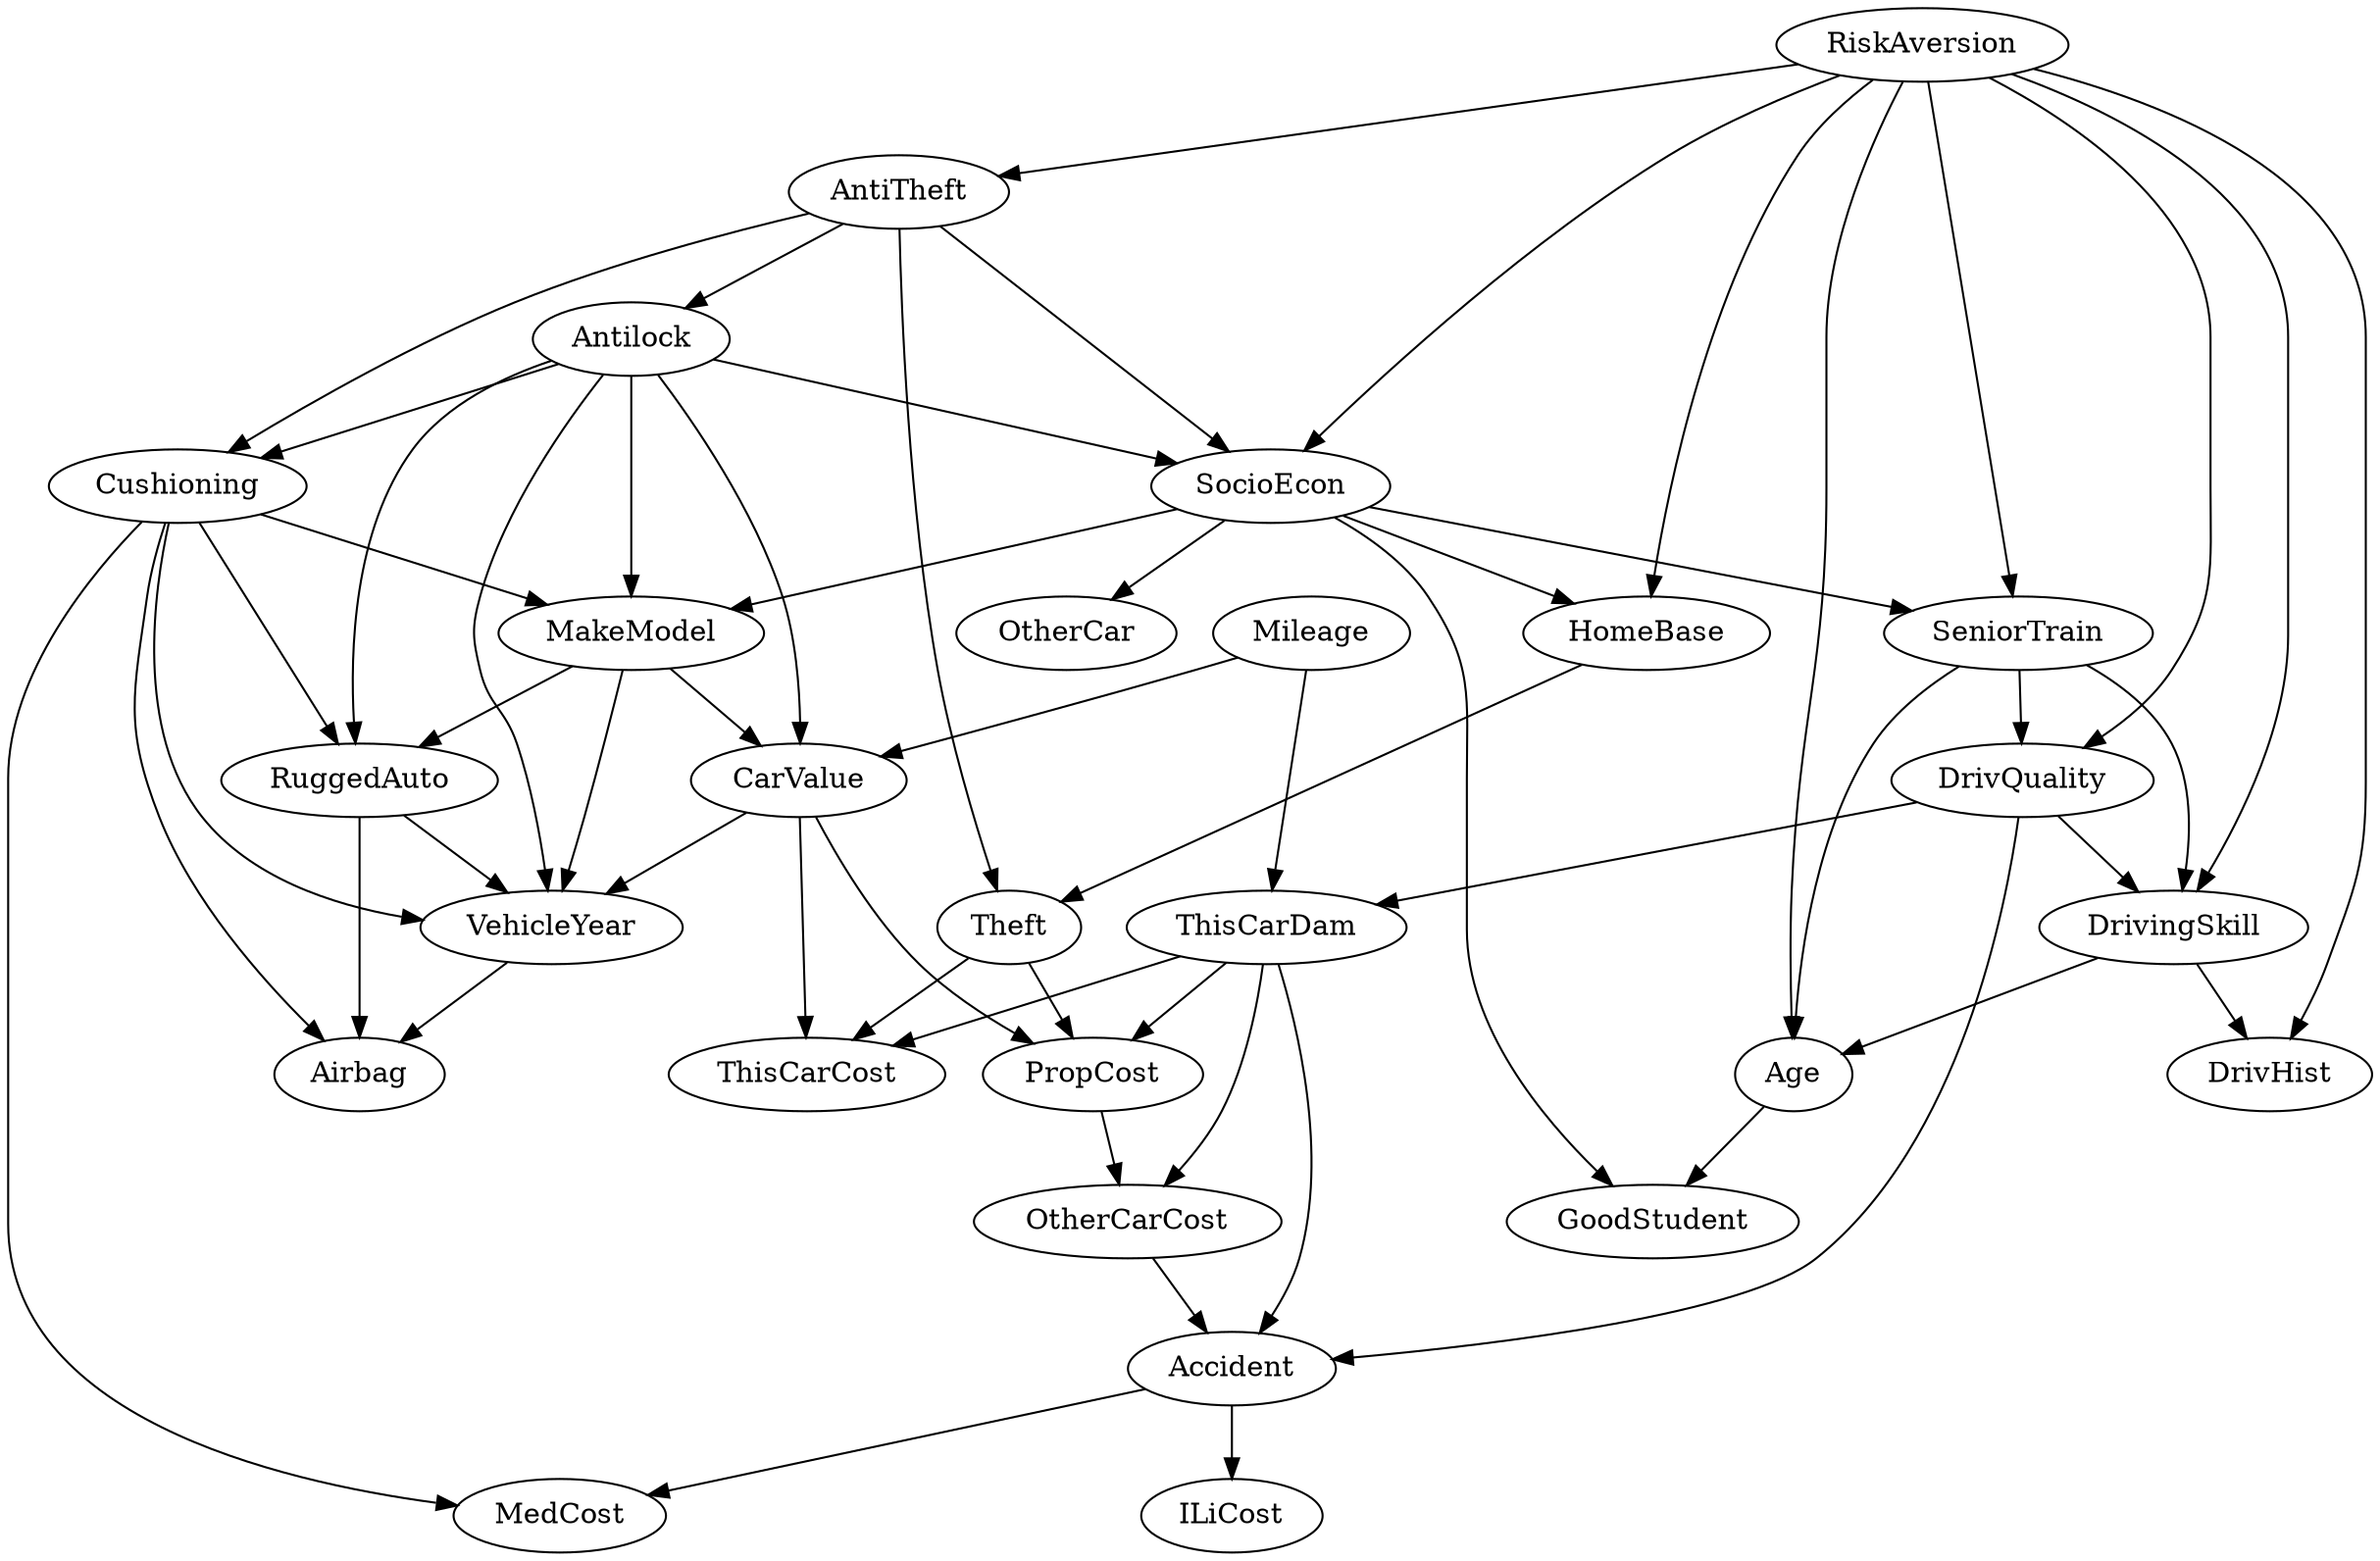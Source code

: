 digraph G {
    "DrivQuality" -> "ThisCarDam";
    "Mileage" -> "ThisCarDam";
    "SocioEcon" -> "SeniorTrain";
    "RiskAversion" -> "SeniorTrain";
    "RiskAversion" -> "Age";
    "DrivingSkill" -> "Age";
    "SeniorTrain" -> "Age";
    "ThisCarDam" -> "ThisCarCost";
    "Theft" -> "ThisCarCost";
    "CarValue" -> "ThisCarCost";
    "Accident" -> "ILiCost";
    "AntiTheft" -> "Antilock";
    "RiskAversion" -> "AntiTheft";
    "SocioEcon" -> "OtherCar";
    "HomeBase" -> "Theft";
    "AntiTheft" -> "Theft";
    "Antilock" -> "Cushioning";
    "AntiTheft" -> "Cushioning";
    "VehicleYear" -> "Airbag";
    "RuggedAuto" -> "Airbag";
    "Cushioning" -> "Airbag";
    "ThisCarDam" -> "PropCost";
    "Theft" -> "PropCost";
    "CarValue" -> "PropCost";
    "SocioEcon" -> "MakeModel";
    "Antilock" -> "MakeModel";
    "Cushioning" -> "MakeModel";
    "MakeModel" -> "RuggedAuto";
    "Antilock" -> "RuggedAuto";
    "Cushioning" -> "RuggedAuto";
    "RiskAversion" -> "DrivHist";
    "DrivingSkill" -> "DrivHist";
    "RiskAversion" -> "DrivQuality";
    "SeniorTrain" -> "DrivQuality";
    "RiskAversion" -> "DrivingSkill";
    "DrivQuality" -> "DrivingSkill";
    "SeniorTrain" -> "DrivingSkill";
    "RiskAversion" -> "SocioEcon";
    "Antilock" -> "SocioEcon";
    "AntiTheft" -> "SocioEcon";
    "Age" -> "GoodStudent";
    "SocioEcon" -> "GoodStudent";
    "MakeModel" -> "CarValue";
    "Mileage" -> "CarValue";
    "Antilock" -> "CarValue";
    "RuggedAuto" -> "VehicleYear";
    "MakeModel" -> "VehicleYear";
    "Antilock" -> "VehicleYear";
    "CarValue" -> "VehicleYear";
    "Cushioning" -> "VehicleYear";
    "SocioEcon" -> "HomeBase";
    "RiskAversion" -> "HomeBase";
    "Accident" -> "MedCost";
    "Cushioning" -> "MedCost";
    "ThisCarDam" -> "Accident";
    "DrivQuality" -> "Accident";
    "OtherCarCost" -> "Accident";
    "ThisCarDam" -> "OtherCarCost";
    "PropCost" -> "OtherCarCost";
}
